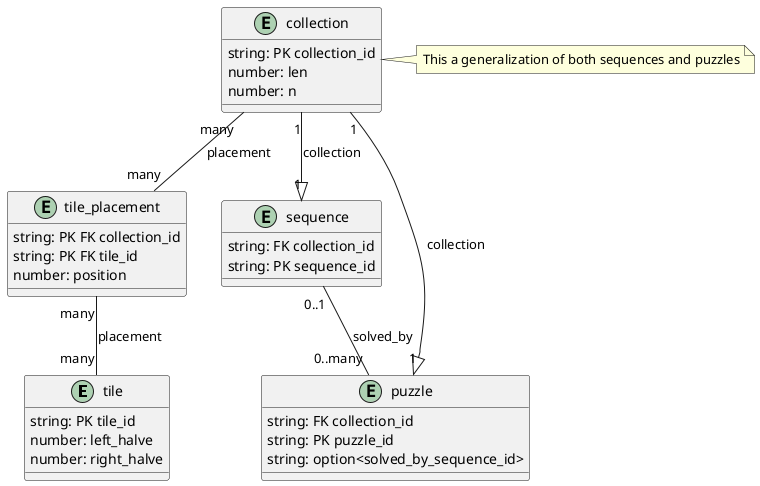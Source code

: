 @startuml domino_db_schema
entity tile {
  string: PK tile_id
  number: left_halve
  number: right_halve
}

entity tile_placement {
  string: PK FK collection_id
  string: PK FK tile_id
  number: position
}

entity collection {
  string: PK collection_id
  number: len
  number: n
}
note right of collection: This a generalization of both sequences and puzzles

entity sequence {
  string: FK collection_id
  string: PK sequence_id
}

entity puzzle {
  string: FK collection_id
  string: PK puzzle_id
  string: option<solved_by_sequence_id>
}

sequence "0..1"--"0..many" puzzle: "solved_by"
collection "1"--|>"1" sequence : "collection"
collection "1"--|>"1" puzzle : "collection"
collection "many"--"many" tile_placement : "placement"
tile_placement "many"--"many" tile : "placement"
@enduml